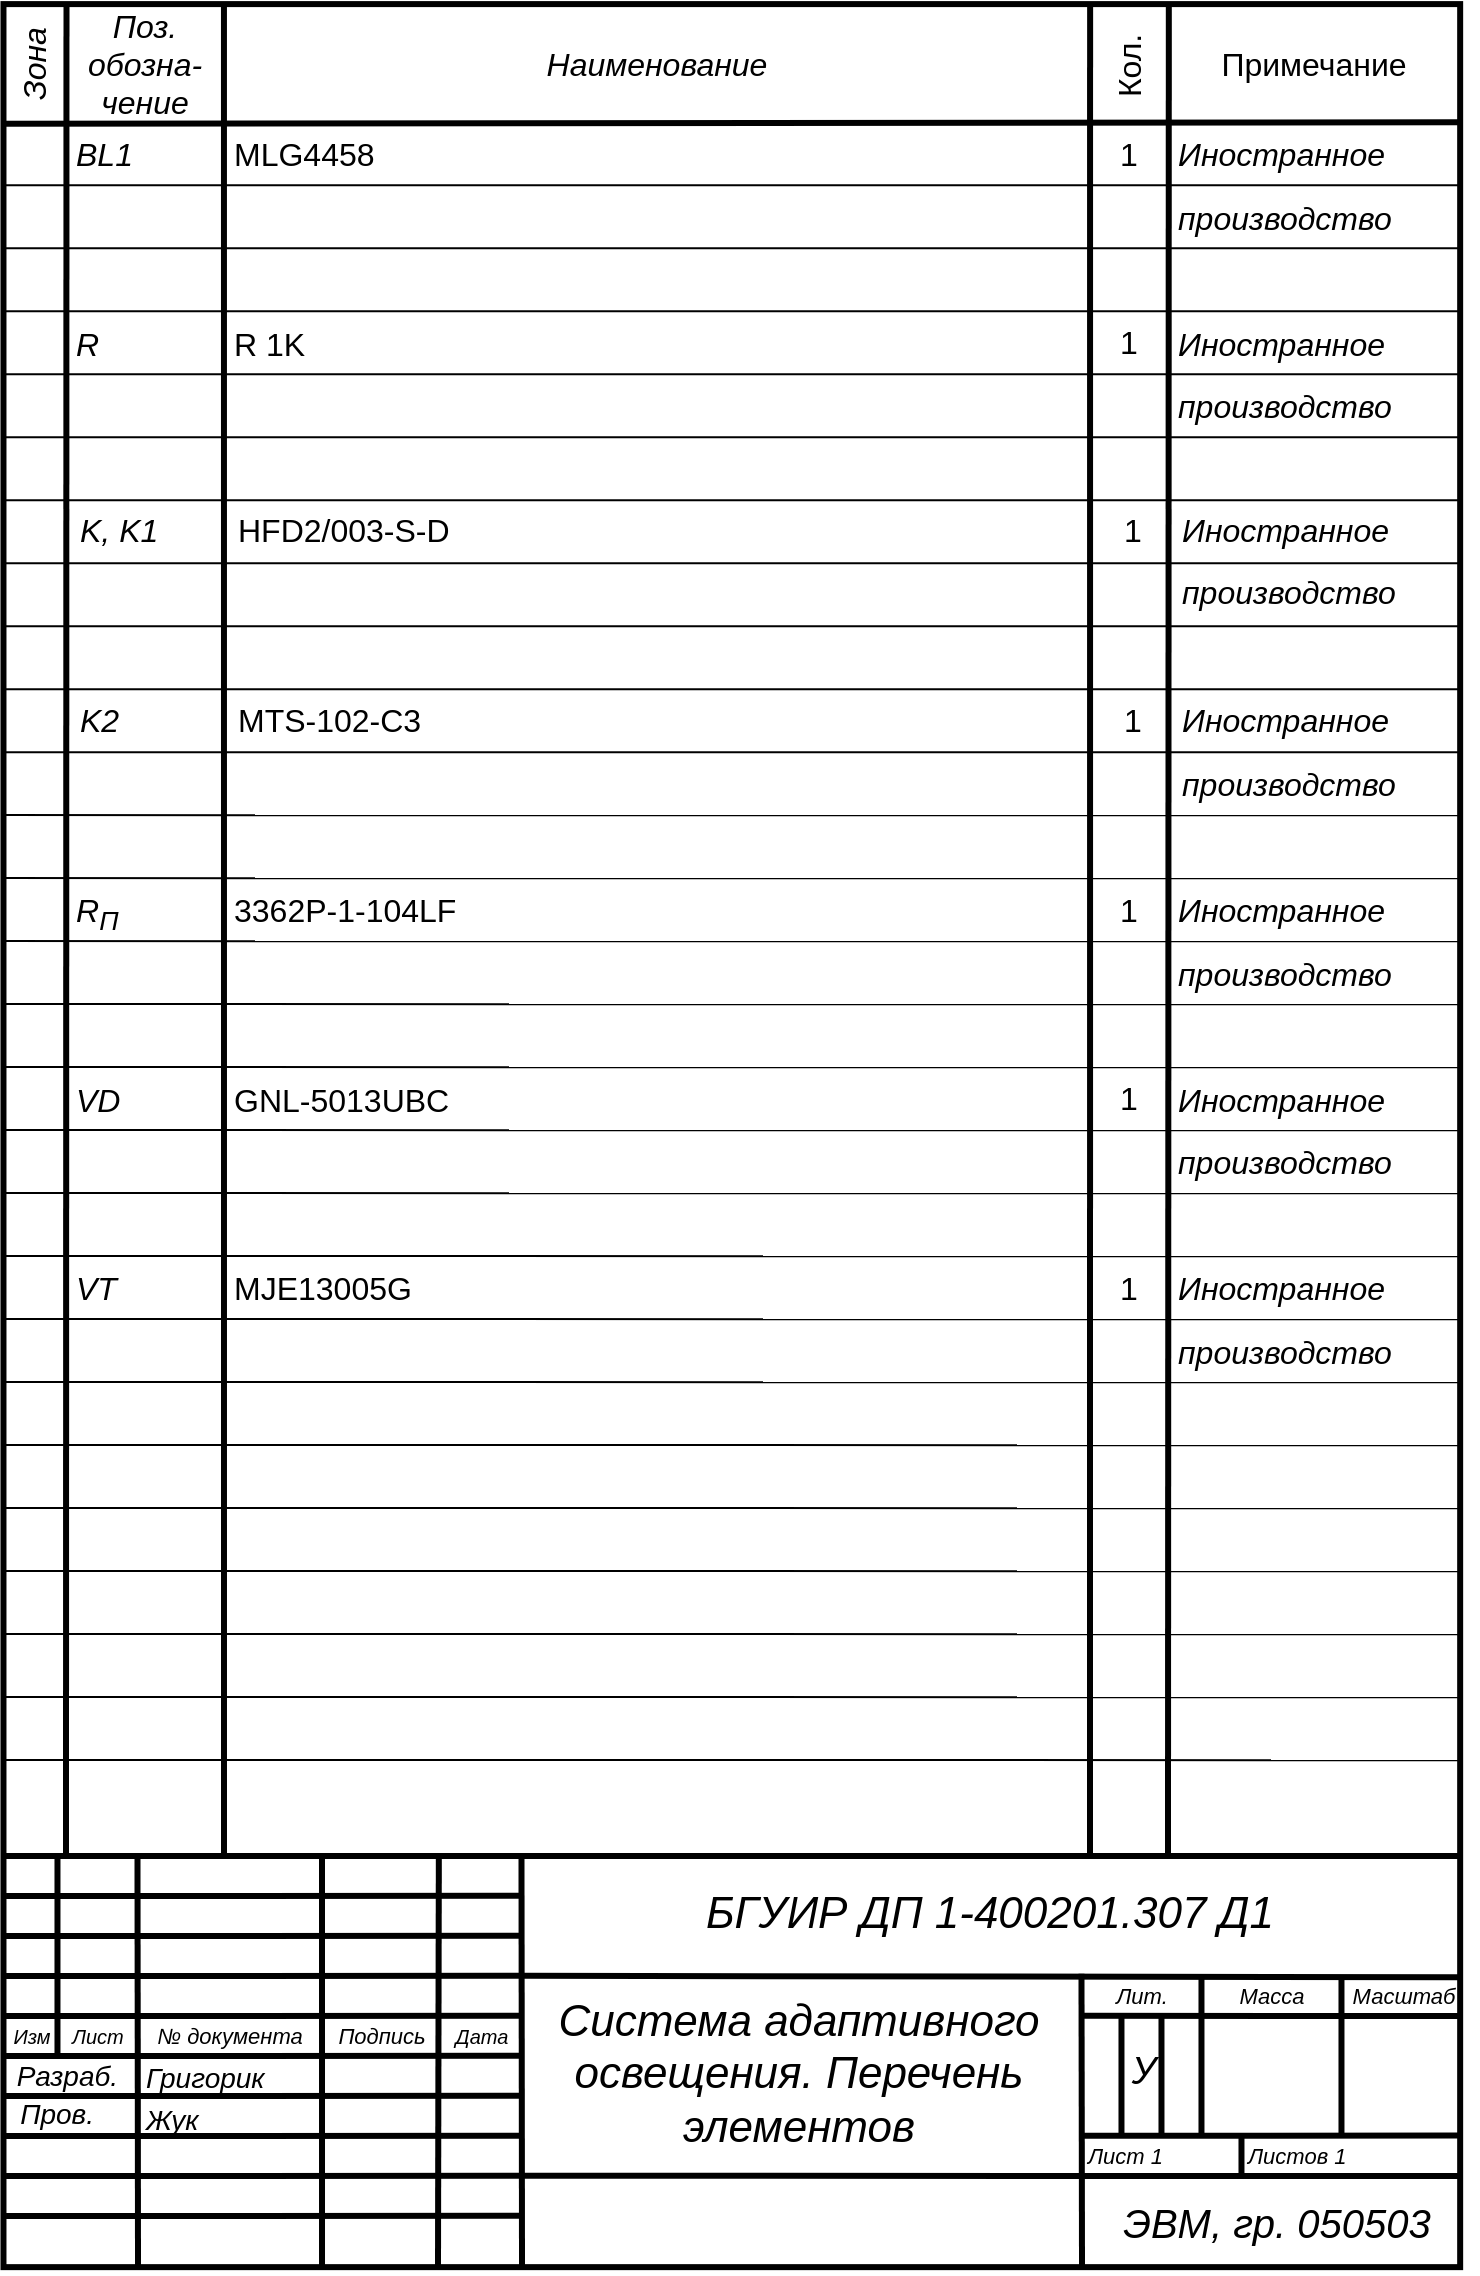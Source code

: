 <mxfile version="20.3.0" type="device"><diagram id="RvQl3w1SHV_kaixPG0LQ" name="Page-1"><mxGraphModel dx="981" dy="597" grid="1" gridSize="9.842" guides="0" tooltips="1" connect="1" arrows="1" fold="1" page="1" pageScale="1" pageWidth="827" pageHeight="1169" math="0" shadow="0"><root><mxCell id="0"/><mxCell id="1" parent="0"/><mxCell id="0CA62RpWbF90SKJHkECy-64" value="" style="rounded=0;whiteSpace=wrap;html=1;fontSize=16;strokeWidth=3;fillColor=none;" parent="1" vertex="1"><mxGeometry x="78.74" y="20.05" width="728.34" height="1131.52" as="geometry"/></mxCell><mxCell id="0CA62RpWbF90SKJHkECy-1" value="" style="endArrow=none;html=1;rounded=0;strokeWidth=3;" parent="1" edge="1"><mxGeometry width="50" height="50" relative="1" as="geometry"><mxPoint x="110.24" y="20.05" as="sourcePoint"/><mxPoint x="110" y="945" as="targetPoint"/></mxGeometry></mxCell><mxCell id="0CA62RpWbF90SKJHkECy-3" style="vsdxID=165;edgeStyle=none;startArrow=none;endArrow=none;startSize=5;endSize=5;strokeWidth=3;strokeColor=#000000;spacingTop=-1;spacingBottom=-1;spacingLeft=-1;spacingRight=-1;verticalAlign=middle;html=1;labelBackgroundColor=#ffffff;rounded=0;" parent="1" edge="1"><mxGeometry relative="1" as="geometry"><Array as="points"/><mxPoint x="105.74" y="945.88" as="sourcePoint"/><mxPoint x="105.74" y="1045.88" as="targetPoint"/></mxGeometry></mxCell><mxCell id="0CA62RpWbF90SKJHkECy-4" style="vsdxID=163;edgeStyle=none;startArrow=none;endArrow=none;startSize=5;endSize=5;strokeColor=#000000;spacingTop=-1;spacingBottom=-1;spacingLeft=-1;spacingRight=-1;verticalAlign=middle;html=1;labelBackgroundColor=#ffffff;rounded=0;strokeWidth=3;" parent="1" edge="1"><mxGeometry relative="1" as="geometry"><mxPoint as="offset"/><Array as="points"/><mxPoint x="80.01" y="1126.0" as="sourcePoint"/><mxPoint x="337.74" y="1125.88" as="targetPoint"/></mxGeometry></mxCell><mxCell id="0CA62RpWbF90SKJHkECy-5" style="vsdxID=162;edgeStyle=none;startArrow=none;endArrow=none;startSize=5;endSize=5;strokeColor=#000000;spacingTop=-1;spacingBottom=-1;spacingLeft=-1;spacingRight=-1;verticalAlign=middle;html=1;labelBackgroundColor=#ffffff;rounded=0;strokeWidth=3;" parent="1" edge="1"><mxGeometry relative="1" as="geometry"><mxPoint as="offset"/><Array as="points"/><mxPoint x="80.01" y="1106.0" as="sourcePoint"/><mxPoint x="338.74" y="1105.88" as="targetPoint"/></mxGeometry></mxCell><mxCell id="0CA62RpWbF90SKJHkECy-6" style="vsdxID=161;edgeStyle=none;startArrow=none;endArrow=none;startSize=5;endSize=5;strokeColor=#000000;spacingTop=-1;spacingBottom=-1;spacingLeft=-1;spacingRight=-1;verticalAlign=middle;html=1;labelBackgroundColor=#ffffff;rounded=0;strokeWidth=3;" parent="1" edge="1"><mxGeometry relative="1" as="geometry"><mxPoint as="offset"/><Array as="points"/><mxPoint x="80.01" y="1086.0" as="sourcePoint"/><mxPoint x="337.74" y="1085.88" as="targetPoint"/></mxGeometry></mxCell><mxCell id="0CA62RpWbF90SKJHkECy-7" style="vsdxID=160;edgeStyle=none;startArrow=none;endArrow=none;startSize=5;endSize=5;strokeColor=#000000;spacingTop=-1;spacingBottom=-1;spacingLeft=-1;spacingRight=-1;verticalAlign=middle;html=1;labelBackgroundColor=#ffffff;rounded=0;strokeWidth=3;" parent="1" edge="1"><mxGeometry relative="1" as="geometry"><mxPoint as="offset"/><Array as="points"/><mxPoint x="80.01" y="1066" as="sourcePoint"/><mxPoint x="337.74" y="1065.88" as="targetPoint"/></mxGeometry></mxCell><mxCell id="0CA62RpWbF90SKJHkECy-8" style="vsdxID=159;edgeStyle=none;startArrow=none;endArrow=none;startSize=5;endSize=5;strokeWidth=3;strokeColor=#000000;spacingTop=-1;spacingBottom=-1;spacingLeft=-1;spacingRight=-1;verticalAlign=middle;html=1;labelBackgroundColor=#ffffff;rounded=0;" parent="1" edge="1"><mxGeometry relative="1" as="geometry"><mxPoint as="offset"/><Array as="points"/><mxPoint x="80.01" y="1046" as="sourcePoint"/><mxPoint x="337.74" y="1045.88" as="targetPoint"/></mxGeometry></mxCell><mxCell id="0CA62RpWbF90SKJHkECy-9" style="vsdxID=158;edgeStyle=none;startArrow=none;endArrow=none;startSize=5;endSize=5;strokeWidth=3;strokeColor=#000000;spacingTop=-1;spacingBottom=-1;spacingLeft=-1;spacingRight=-1;verticalAlign=middle;html=1;labelBackgroundColor=#ffffff;rounded=0;" parent="1" edge="1"><mxGeometry relative="1" as="geometry"><mxPoint as="offset"/><Array as="points"/><mxPoint x="80.01" y="1026" as="sourcePoint"/><mxPoint x="337.74" y="1025.88" as="targetPoint"/></mxGeometry></mxCell><mxCell id="0CA62RpWbF90SKJHkECy-10" style="vsdxID=157;edgeStyle=none;startArrow=none;endArrow=none;startSize=5;endSize=5;strokeColor=#000000;spacingTop=-1;spacingBottom=-1;spacingLeft=-1;spacingRight=-1;verticalAlign=middle;html=1;labelBackgroundColor=#ffffff;rounded=0;strokeWidth=3;" parent="1" edge="1"><mxGeometry relative="1" as="geometry"><mxPoint as="offset"/><Array as="points"/><mxPoint x="80.01" y="1006" as="sourcePoint"/><mxPoint x="337.74" y="1005.88" as="targetPoint"/></mxGeometry></mxCell><mxCell id="0CA62RpWbF90SKJHkECy-11" style="vsdxID=156;edgeStyle=none;startArrow=none;endArrow=none;startSize=5;endSize=5;strokeColor=#000000;spacingTop=-1;spacingBottom=-1;spacingLeft=-1;spacingRight=-1;verticalAlign=middle;html=1;labelBackgroundColor=#ffffff;rounded=0;strokeWidth=3;" parent="1" edge="1"><mxGeometry relative="1" as="geometry"><mxPoint as="offset"/><Array as="points"/><mxPoint x="80.01" y="986" as="sourcePoint"/><mxPoint x="337.74" y="985.88" as="targetPoint"/></mxGeometry></mxCell><mxCell id="0CA62RpWbF90SKJHkECy-12" style="vsdxID=155;edgeStyle=none;startArrow=none;endArrow=none;startSize=5;endSize=5;strokeColor=#000000;spacingTop=-1;spacingBottom=-1;spacingLeft=-1;spacingRight=-1;verticalAlign=middle;html=1;labelBackgroundColor=#ffffff;rounded=0;strokeWidth=3;" parent="1" edge="1"><mxGeometry relative="1" as="geometry"><mxPoint as="offset"/><Array as="points"/><mxPoint x="80.01" y="966" as="sourcePoint"/><mxPoint x="337.74" y="965.88" as="targetPoint"/></mxGeometry></mxCell><mxCell id="0CA62RpWbF90SKJHkECy-13" style="vsdxID=154;edgeStyle=none;startArrow=none;endArrow=none;startSize=5;endSize=5;strokeWidth=3;strokeColor=#000000;spacingTop=-1;spacingBottom=-1;spacingLeft=-1;spacingRight=-1;verticalAlign=middle;html=1;labelBackgroundColor=#ffffff;rounded=0;" parent="1" edge="1"><mxGeometry relative="1" as="geometry"><Array as="points"/><mxPoint x="145.74" y="944.88" as="sourcePoint"/><mxPoint x="146.01" y="1152.0" as="targetPoint"/></mxGeometry></mxCell><mxCell id="0CA62RpWbF90SKJHkECy-14" style="vsdxID=153;edgeStyle=none;startArrow=none;endArrow=none;startSize=5;endSize=5;strokeWidth=3;strokeColor=#000000;spacingTop=-1;spacingBottom=-1;spacingLeft=-1;spacingRight=-1;verticalAlign=middle;html=1;labelBackgroundColor=#ffffff;rounded=0;" parent="1" edge="1"><mxGeometry relative="1" as="geometry"><Array as="points"/><mxPoint x="238" y="946" as="sourcePoint"/><mxPoint x="238.01" y="1151.0" as="targetPoint"/></mxGeometry></mxCell><mxCell id="0CA62RpWbF90SKJHkECy-15" style="vsdxID=152;edgeStyle=none;startArrow=none;endArrow=none;startSize=5;endSize=5;strokeWidth=3;strokeColor=#000000;spacingTop=-1;spacingBottom=-1;spacingLeft=-1;spacingRight=-1;verticalAlign=middle;html=1;labelBackgroundColor=#ffffff;rounded=0;" parent="1" edge="1"><mxGeometry relative="1" as="geometry"><Array as="points"/><mxPoint x="296.42" y="945.88" as="sourcePoint"/><mxPoint x="296" y="1151" as="targetPoint"/></mxGeometry></mxCell><mxCell id="0CA62RpWbF90SKJHkECy-16" style="vsdxID=151;edgeStyle=none;startArrow=none;endArrow=none;startSize=5;endSize=5;strokeWidth=3;strokeColor=#000000;spacingTop=-1;spacingBottom=-1;spacingLeft=-1;spacingRight=-1;verticalAlign=middle;html=1;labelBackgroundColor=#ffffff;rounded=0;" parent="1" edge="1"><mxGeometry relative="1" as="geometry"><Array as="points"/><mxPoint x="747.74" y="1005.88" as="sourcePoint"/><mxPoint x="747.74" y="1085.88" as="targetPoint"/></mxGeometry></mxCell><mxCell id="0CA62RpWbF90SKJHkECy-17" style="vsdxID=150;edgeStyle=none;startArrow=none;endArrow=none;startSize=5;endSize=5;strokeWidth=3;strokeColor=#000000;spacingTop=-1;spacingBottom=-1;spacingLeft=-1;spacingRight=-1;verticalAlign=middle;html=1;labelBackgroundColor=#ffffff;rounded=0;" parent="1" edge="1"><mxGeometry relative="1" as="geometry"><Array as="points"/><mxPoint x="697.74" y="1085.88" as="sourcePoint"/><mxPoint x="697.74" y="1105.88" as="targetPoint"/></mxGeometry></mxCell><mxCell id="0CA62RpWbF90SKJHkECy-18" style="vsdxID=149;edgeStyle=none;startArrow=none;endArrow=none;startSize=5;endSize=5;strokeColor=#000000;spacingTop=-1;spacingBottom=-1;spacingLeft=-1;spacingRight=-1;verticalAlign=middle;html=1;labelBackgroundColor=#ffffff;rounded=0;strokeWidth=3;" parent="1" edge="1"><mxGeometry relative="1" as="geometry"><Array as="points"/><mxPoint x="657.74" y="1025.88" as="sourcePoint"/><mxPoint x="657.74" y="1085.88" as="targetPoint"/></mxGeometry></mxCell><mxCell id="0CA62RpWbF90SKJHkECy-19" style="vsdxID=148;edgeStyle=none;startArrow=none;endArrow=none;startSize=5;endSize=5;strokeColor=#000000;spacingTop=-1;spacingBottom=-1;spacingLeft=-1;spacingRight=-1;verticalAlign=middle;html=1;labelBackgroundColor=#ffffff;rounded=0;strokeWidth=3;" parent="1" edge="1"><mxGeometry relative="1" as="geometry"><Array as="points"/><mxPoint x="637.74" y="1025.88" as="sourcePoint"/><mxPoint x="637.74" y="1085.88" as="targetPoint"/></mxGeometry></mxCell><mxCell id="0CA62RpWbF90SKJHkECy-20" style="vsdxID=147;edgeStyle=none;startArrow=none;endArrow=none;startSize=5;endSize=5;strokeWidth=3;strokeColor=#000000;spacingTop=-1;spacingBottom=-1;spacingLeft=-1;spacingRight=-1;verticalAlign=middle;html=1;labelBackgroundColor=#ffffff;rounded=0;" parent="1" edge="1"><mxGeometry relative="1" as="geometry"><Array as="points"/><mxPoint x="677.74" y="1005.88" as="sourcePoint"/><mxPoint x="677.74" y="1085.88" as="targetPoint"/></mxGeometry></mxCell><mxCell id="0CA62RpWbF90SKJHkECy-21" style="vsdxID=146;edgeStyle=none;startArrow=none;endArrow=none;startSize=5;endSize=5;strokeWidth=3;strokeColor=#000000;spacingTop=-1;spacingBottom=-1;spacingLeft=-1;spacingRight=-1;verticalAlign=middle;html=1;labelBackgroundColor=#ffffff;rounded=0;entryX=0.929;entryY=-0.131;entryDx=0;entryDy=0;entryPerimeter=0;" parent="1" target="0CA62RpWbF90SKJHkECy-36" edge="1"><mxGeometry relative="1" as="geometry"><mxPoint as="offset"/><Array as="points"/><mxPoint x="617.74" y="1085.88" as="sourcePoint"/><mxPoint x="817.74" y="1085.88" as="targetPoint"/></mxGeometry></mxCell><mxCell id="0CA62RpWbF90SKJHkECy-22" style="vsdxID=145;edgeStyle=none;startArrow=none;endArrow=none;startSize=5;endSize=5;strokeWidth=3;strokeColor=#000000;spacingTop=-1;spacingBottom=-1;spacingLeft=-1;spacingRight=-1;verticalAlign=middle;html=1;labelBackgroundColor=#ffffff;rounded=0;" parent="1" edge="1"><mxGeometry relative="1" as="geometry"><mxPoint as="offset"/><Array as="points"/><mxPoint x="617.74" y="1025.88" as="sourcePoint"/><mxPoint x="808.01" y="1026" as="targetPoint"/></mxGeometry></mxCell><mxCell id="0CA62RpWbF90SKJHkECy-23" style="vsdxID=144;edgeStyle=none;startArrow=none;endArrow=none;startSize=5;endSize=5;strokeWidth=3;strokeColor=#000000;spacingTop=-1;spacingBottom=-1;spacingLeft=-1;spacingRight=-1;verticalAlign=middle;html=1;labelBackgroundColor=#ffffff;rounded=0;" parent="1" edge="1"><mxGeometry relative="1" as="geometry"><Array as="points"/><mxPoint x="617.74" y="1004.88" as="sourcePoint"/><mxPoint x="618.01" y="1152.0" as="targetPoint"/></mxGeometry></mxCell><mxCell id="0CA62RpWbF90SKJHkECy-24" style="vsdxID=143;edgeStyle=none;startArrow=none;endArrow=none;startSize=5;endSize=5;strokeWidth=3;strokeColor=#000000;spacingTop=-1;spacingBottom=-1;spacingLeft=-1;spacingRight=-1;verticalAlign=middle;html=1;labelBackgroundColor=#ffffff;rounded=0;" parent="1" edge="1"><mxGeometry relative="1" as="geometry"><Array as="points"/><mxPoint x="808.01" y="1106.0" as="sourcePoint"/><mxPoint x="338.74" y="1105.88" as="targetPoint"/></mxGeometry></mxCell><mxCell id="0CA62RpWbF90SKJHkECy-25" style="vsdxID=142;edgeStyle=none;startArrow=none;endArrow=none;startSize=5;endSize=5;strokeWidth=3;strokeColor=#000000;spacingTop=-1;spacingBottom=-1;spacingLeft=-1;spacingRight=-1;verticalAlign=middle;html=1;labelBackgroundColor=#ffffff;rounded=0;" parent="1" edge="1"><mxGeometry relative="1" as="geometry"><Array as="points"/><mxPoint x="337.74" y="944.88" as="sourcePoint"/><mxPoint x="338.01" y="1152.0" as="targetPoint"/></mxGeometry></mxCell><mxCell id="0CA62RpWbF90SKJHkECy-26" style="vsdxID=141;edgeStyle=none;startArrow=none;endArrow=none;startSize=5;endSize=5;strokeWidth=3;strokeColor=#000000;spacingTop=-1;spacingBottom=-1;spacingLeft=-1;spacingRight=-1;verticalAlign=middle;html=1;labelBackgroundColor=#ffffff;rounded=0;exitX=0.998;exitY=1.028;exitDx=0;exitDy=0;exitPerimeter=0;" parent="1" source="0CA62RpWbF90SKJHkECy-44" edge="1"><mxGeometry relative="1" as="geometry"><Array as="points"/><mxPoint x="817.74" y="1005.88" as="sourcePoint"/><mxPoint x="337.74" y="1005.88" as="targetPoint"/></mxGeometry></mxCell><mxCell id="0CA62RpWbF90SKJHkECy-27" value="&lt;font style=&quot;font-family: &amp;#34;arial&amp;#34; ; color: rgb(0 , 0 , 0) ; direction: ltr ; letter-spacing: 0px ; line-height: 120% ; opacity: 1&quot;&gt;&lt;i&gt;&lt;font style=&quot;font-size: 10px&quot;&gt;Изм&lt;/font&gt;&lt;br&gt;&lt;/i&gt;&lt;/font&gt;" style="verticalAlign=middle;align=center;vsdxID=166;fillColor=none;gradientColor=none;shape=stencil(nZBLDoAgDERP0z3SIyjew0SURgSD+Lu9kMZoXLhwN9O+tukAlrNpJg1SzDH4QW/URgNYgZTkjA4UkwJUgGXng+6DX1zLfmoymdXo17xh5zmRJ6Q42BWCfc2oJfdAr+Yv+AP9Cb7OJ3H/2JG1HNGz/84klThPVCc=);strokeColor=none;strokeWidth=3;spacingTop=-1;spacingBottom=-1;spacingLeft=-1;spacingRight=-1;labelBackgroundColor=none;rounded=0;html=1;whiteSpace=wrap;" parent="1" vertex="1"><mxGeometry x="78.74" y="1027.88" width="28" height="16" as="geometry"/></mxCell><mxCell id="0CA62RpWbF90SKJHkECy-28" value="&lt;font style=&quot;font-family: &amp;#34;arial&amp;#34; ; color: rgb(0 , 0 , 0) ; direction: ltr ; letter-spacing: 0px ; line-height: 120% ; opacity: 1&quot;&gt;&lt;i&gt;&lt;font style=&quot;font-size: 10px&quot;&gt;Лист&lt;/font&gt;&lt;br&gt;&lt;/i&gt;&lt;/font&gt;" style="verticalAlign=middle;align=center;vsdxID=167;fillColor=none;gradientColor=none;shape=stencil(nZBLDoAgDERP0z3SIyjew0SURgSD+Lu9kMZoXLhwN9O+tukAlrNpJg1SzDH4QW/URgNYgZTkjA4UkwJUgGXng+6DX1zLfmoymdXo17xh5zmRJ6Q42BWCfc2oJfdAr+Yv+AP9Cb7OJ3H/2JG1HNGz/84klThPVCc=);strokeColor=none;strokeWidth=3;spacingTop=-1;spacingBottom=-1;spacingLeft=-1;spacingRight=-1;labelBackgroundColor=none;rounded=0;html=1;whiteSpace=wrap;" parent="1" vertex="1"><mxGeometry x="107.74" y="1027.88" width="36" height="16" as="geometry"/></mxCell><mxCell id="0CA62RpWbF90SKJHkECy-29" value="&lt;font style=&quot;font-size:11px;font-family:Arial;color:#000000;direction:ltr;letter-spacing:0px;line-height:120%;opacity:1&quot;&gt;&lt;i&gt;№ документа&lt;br/&gt;&lt;/i&gt;&lt;/font&gt;" style="verticalAlign=middle;align=center;vsdxID=168;fillColor=none;gradientColor=none;shape=stencil(nZBLDoAgDERP0z3SIyjew0SURgSD+Lu9kMZoXLhwN9O+tukAlrNpJg1SzDH4QW/URgNYgZTkjA4UkwJUgGXng+6DX1zLfmoymdXo17xh5zmRJ6Q42BWCfc2oJfdAr+Yv+AP9Cb7OJ3H/2JG1HNGz/84klThPVCc=);strokeColor=none;strokeWidth=3;spacingTop=-1;spacingBottom=-1;spacingLeft=-1;spacingRight=-1;labelBackgroundColor=none;rounded=0;html=1;whiteSpace=wrap;" parent="1" vertex="1"><mxGeometry x="147.74" y="1027.88" width="88" height="16" as="geometry"/></mxCell><mxCell id="0CA62RpWbF90SKJHkECy-30" value="&lt;font style=&quot;font-size:11px;font-family:Arial;color:#000000;direction:ltr;letter-spacing:0px;line-height:120%;opacity:1&quot;&gt;&lt;i&gt;Подпись&lt;br/&gt;&lt;/i&gt;&lt;/font&gt;" style="verticalAlign=middle;align=center;vsdxID=169;fillColor=none;gradientColor=none;shape=stencil(nZBLDoAgDERP0z3SIyjew0SURgSD+Lu9kMZoXLhwN9O+tukAlrNpJg1SzDH4QW/URgNYgZTkjA4UkwJUgGXng+6DX1zLfmoymdXo17xh5zmRJ6Q42BWCfc2oJfdAr+Yv+AP9Cb7OJ3H/2JG1HNGz/84klThPVCc=);strokeColor=none;strokeWidth=3;spacingTop=-1;spacingBottom=-1;spacingLeft=-1;spacingRight=-1;labelBackgroundColor=none;rounded=0;html=1;whiteSpace=wrap;" parent="1" vertex="1"><mxGeometry x="239.74" y="1027.88" width="56" height="16" as="geometry"/></mxCell><mxCell id="0CA62RpWbF90SKJHkECy-31" value="&lt;font style=&quot;font-family: &amp;#34;arial&amp;#34; ; color: rgb(0 , 0 , 0) ; direction: ltr ; letter-spacing: 0px ; line-height: 120% ; opacity: 1&quot;&gt;&lt;i&gt;&lt;font style=&quot;font-size: 10px&quot;&gt;Дата&lt;/font&gt;&lt;br&gt;&lt;/i&gt;&lt;/font&gt;" style="verticalAlign=middle;align=center;vsdxID=170;fillColor=none;gradientColor=none;shape=stencil(nZBLDoAgDERP0z3SIyjew0SURgSD+Lu9kMZoXLhwN9O+tukAlrNpJg1SzDH4QW/URgNYgZTkjA4UkwJUgGXng+6DX1zLfmoymdXo17xh5zmRJ6Q42BWCfc2oJfdAr+Yv+AP9Cb7OJ3H/2JG1HNGz/84klThPVCc=);strokeColor=none;strokeWidth=3;spacingTop=-1;spacingBottom=-1;spacingLeft=-1;spacingRight=-1;labelBackgroundColor=none;rounded=0;html=1;whiteSpace=wrap;" parent="1" vertex="1"><mxGeometry x="299.74" y="1027.88" width="36" height="16" as="geometry"/></mxCell><mxCell id="0CA62RpWbF90SKJHkECy-32" value="&lt;p style=&quot;align:center;margin-left:0;margin-right:0;margin-top:0px;margin-bottom:0px;text-indent:0;valign:middle;direction:ltr;&quot;&gt;&lt;font style=&quot;font-size:11px;font-family:Arial;color:#000000;direction:ltr;letter-spacing:0px;line-height:120%;opacity:1&quot;&gt;&lt;i&gt;Лит&lt;/i&gt;&lt;/font&gt;&lt;font style=&quot;font-size:11px;font-family:Arial;color:#000000;direction:ltr;letter-spacing:0px;line-height:120%;opacity:1&quot;&gt;&lt;i&gt;.&lt;br/&gt;&lt;/i&gt;&lt;/font&gt;&lt;/p&gt;" style="verticalAlign=middle;align=center;vsdxID=171;fillColor=none;gradientColor=none;shape=stencil(nZBLDoAgDERP0z3SIyjew0SURgSD+Lu9kMZoXLhwN9O+tukAlrNpJg1SzDH4QW/URgNYgZTkjA4UkwJUgGXng+6DX1zLfmoymdXo17xh5zmRJ6Q42BWCfc2oJfdAr+Yv+AP9Cb7OJ3H/2JG1HNGz/84klThPVCc=);strokeColor=none;strokeWidth=3;spacingTop=-1;spacingBottom=-1;spacingLeft=-1;spacingRight=-1;labelBackgroundColor=none;rounded=0;html=1;whiteSpace=wrap;" parent="1" vertex="1"><mxGeometry x="619.74" y="1007.88" width="56" height="16" as="geometry"/></mxCell><mxCell id="0CA62RpWbF90SKJHkECy-33" value="&lt;font style=&quot;font-size:11px;font-family:Arial;color:#000000;direction:ltr;letter-spacing:0px;line-height:120%;opacity:1&quot;&gt;&lt;i&gt;Масса&lt;br/&gt;&lt;/i&gt;&lt;/font&gt;" style="verticalAlign=middle;align=center;vsdxID=172;fillColor=none;gradientColor=none;shape=stencil(nZBLDoAgDERP0z3SIyjew0SURgSD+Lu9kMZoXLhwN9O+tukAlrNpJg1SzDH4QW/URgNYgZTkjA4UkwJUgGXng+6DX1zLfmoymdXo17xh5zmRJ6Q42BWCfc2oJfdAr+Yv+AP9Cb7OJ3H/2JG1HNGz/84klThPVCc=);strokeColor=none;strokeWidth=3;spacingTop=-1;spacingBottom=-1;spacingLeft=-1;spacingRight=-1;labelBackgroundColor=none;rounded=0;html=1;whiteSpace=wrap;" parent="1" vertex="1"><mxGeometry x="679.74" y="1007.88" width="66" height="16" as="geometry"/></mxCell><mxCell id="0CA62RpWbF90SKJHkECy-34" value="&lt;font style=&quot;font-size:11px;font-family:Arial;color:#000000;direction:ltr;letter-spacing:0px;line-height:120%;opacity:1&quot;&gt;&lt;i&gt;Масштаб&lt;br/&gt;&lt;/i&gt;&lt;/font&gt;" style="verticalAlign=middle;align=center;vsdxID=173;fillColor=none;gradientColor=none;shape=stencil(nZBLDoAgDERP0z3SIyjew0SURgSD+Lu9kMZoXLhwN9O+tukAlrNpJg1SzDH4QW/URgNYgZTkjA4UkwJUgGXng+6DX1zLfmoymdXo17xh5zmRJ6Q42BWCfc2oJfdAr+Yv+AP9Cb7OJ3H/2JG1HNGz/84klThPVCc=);strokeColor=none;strokeWidth=3;spacingTop=-1;spacingBottom=-1;spacingLeft=-1;spacingRight=-1;labelBackgroundColor=none;rounded=0;html=1;whiteSpace=wrap;" parent="1" vertex="1"><mxGeometry x="749.74" y="1007.88" width="58.35" height="16" as="geometry"/></mxCell><mxCell id="0CA62RpWbF90SKJHkECy-35" value="&lt;p style=&quot;margin-left: 0 ; margin-right: 0 ; margin-top: 0px ; margin-bottom: 0px ; text-indent: 0 ; direction: ltr&quot;&gt;&lt;font style=&quot;font-size: 11px ; font-family: &amp;#34;arial&amp;#34; ; color: #000000 ; direction: ltr ; letter-spacing: 0px ; line-height: 120% ; opacity: 1&quot;&gt;&lt;i&gt;Лист 1&lt;/i&gt;&lt;/font&gt;&lt;font style=&quot;font-size: 11px ; font-family: &amp;#34;arial&amp;#34; ; color: #000000 ; direction: ltr ; letter-spacing: 0px ; line-height: 120% ; opacity: 1&quot;&gt;&lt;i&gt;&amp;nbsp;&lt;br&gt;&lt;/i&gt;&lt;/font&gt;&lt;/p&gt;" style="verticalAlign=middle;align=left;vsdxID=174;fillColor=none;gradientColor=none;shape=stencil(nZBLDoAgDERP0z3SIyjew0SURgSD+Lu9kMZoXLhwN9O+tukAlrNpJg1SzDH4QW/URgNYgZTkjA4UkwJUgGXng+6DX1zLfmoymdXo17xh5zmRJ6Q42BWCfc2oJfdAr+Yv+AP9Cb7OJ3H/2JG1HNGz/84klThPVCc=);strokeColor=none;strokeWidth=3;spacingTop=-1;spacingBottom=-1;spacingLeft=-1;spacingRight=-1;labelBackgroundColor=none;rounded=0;html=1;whiteSpace=wrap;" parent="1" vertex="1"><mxGeometry x="619.74" y="1087.88" width="132.8" height="16" as="geometry"/></mxCell><mxCell id="0CA62RpWbF90SKJHkECy-36" value="&lt;p style=&quot;align:left;margin-left:0;margin-right:0;margin-top:0px;margin-bottom:0px;text-indent:0;valign:middle;direction:ltr;&quot;&gt;&lt;font style=&quot;font-size:11px;font-family:Arial;color:#000000;direction:ltr;letter-spacing:0px;line-height:120%;opacity:1&quot;&gt;&lt;i&gt;Листов             1&lt;/i&gt;&lt;/font&gt;&lt;font style=&quot;font-size:11px;font-family:Arial;color:#000000;direction:ltr;letter-spacing:0px;line-height:120%;opacity:1&quot;&gt;&lt;i&gt;&lt;br/&gt;&lt;/i&gt;&lt;/font&gt;&lt;/p&gt;" style="verticalAlign=middle;align=left;vsdxID=175;fillColor=none;gradientColor=none;shape=stencil(nZBLDoAgDERP0z3SIyjew0SURgSD+Lu9kMZoXLhwN9O+tukAlrNpJg1SzDH4QW/URgNYgZTkjA4UkwJUgGXng+6DX1zLfmoymdXo17xh5zmRJ6Q42BWCfc2oJfdAr+Yv+AP9Cb7OJ3H/2JG1HNGz/84klThPVCc=);strokeColor=none;strokeWidth=3;spacingTop=-1;spacingBottom=-1;spacingLeft=-1;spacingRight=-1;labelBackgroundColor=none;rounded=0;html=1;whiteSpace=wrap;" parent="1" vertex="1"><mxGeometry x="699.74" y="1087.88" width="116" height="16" as="geometry"/></mxCell><mxCell id="0CA62RpWbF90SKJHkECy-37" value="&lt;p style=&quot;margin-left: 0 ; margin-right: 0 ; margin-top: 0px ; margin-bottom: 0px ; text-indent: 0 ; direction: ltr&quot;&gt;&lt;font style=&quot;font-family: &amp;#34;arial&amp;#34; ; color: rgb(0 , 0 , 0) ; direction: ltr ; letter-spacing: 0px ; line-height: 120% ; opacity: 1&quot;&gt;&lt;i&gt;&lt;font style=&quot;font-size: 14px&quot;&gt;Григорик&lt;/font&gt;&lt;br&gt;&lt;/i&gt;&lt;/font&gt;&lt;/p&gt;" style="verticalAlign=middle;align=left;vsdxID=176;fillColor=none;gradientColor=none;shape=stencil(nZBLDoAgDERP0z3SIyjew0SURgSD+Lu9kMZoXLhwN9O+tukAlrNpJg1SzDH4QW/URgNYgZTkjA4UkwJUgGXng+6DX1zLfmoymdXo17xh5zmRJ6Q42BWCfc2oJfdAr+Yv+AP9Cb7OJ3H/2JG1HNGz/84klThPVCc=);strokeColor=none;strokeWidth=3;spacingTop=-1;spacingBottom=-1;spacingLeft=-1;spacingRight=-1;labelBackgroundColor=none;rounded=0;html=1;whiteSpace=wrap;" parent="1" vertex="1"><mxGeometry x="148.74" y="1044.88" width="88" height="24" as="geometry"/></mxCell><mxCell id="0CA62RpWbF90SKJHkECy-38" value="&lt;p style=&quot;align:right;margin-left:0;margin-right:0;margin-top:0px;margin-bottom:0px;text-indent:0;valign:middle;direction:ltr;&quot;&gt;&lt;font style=&quot;font-size:14px;font-family:Arial;color:#000000;direction:ltr;letter-spacing:0px;line-height:120%;opacity:1&quot;&gt;&lt;i&gt;Пров.&lt;br/&gt;&lt;/i&gt;&lt;/font&gt;&lt;/p&gt;" style="verticalAlign=middle;align=right;vsdxID=177;fillColor=none;gradientColor=none;shape=stencil(nZBLDoAgDERP0z3SIyjew0SURgSD+Lu9kMZoXLhwN9O+tukAlrNpJg1SzDH4QW/URgNYgZTkjA4UkwJUgGXng+6DX1zLfmoymdXo17xh5zmRJ6Q42BWCfc2oJfdAr+Yv+AP9Cb7OJ3H/2JG1HNGz/84klThPVCc=);strokeColor=none;strokeWidth=3;spacingTop=-1;spacingBottom=-1;spacingLeft=-1;spacingRight=-1;labelBackgroundColor=none;rounded=0;html=1;whiteSpace=wrap;" parent="1" vertex="1"><mxGeometry x="78.74" y="1063.99" width="46" height="23" as="geometry"/></mxCell><mxCell id="0CA62RpWbF90SKJHkECy-39" value="&lt;p style=&quot;margin-left: 0 ; margin-right: 0 ; margin-top: 0px ; margin-bottom: 0px ; text-indent: 0 ; direction: ltr&quot;&gt;&lt;font style=&quot;font-family: &amp;#34;arial&amp;#34; ; color: rgb(0 , 0 , 0) ; direction: ltr ; letter-spacing: 0px ; line-height: 120% ; opacity: 1&quot;&gt;&lt;i&gt;&lt;font style=&quot;font-size: 14px&quot;&gt;Разраб.&lt;/font&gt;&lt;br&gt;&lt;/i&gt;&lt;/font&gt;&lt;/p&gt;" style="verticalAlign=middle;align=right;vsdxID=178;fillColor=none;gradientColor=none;shape=stencil(nZBLDoAgDERP0z3SIyjew0SURgSD+Lu9kMZoXLhwN9O+tukAlrNpJg1SzDH4QW/URgNYgZTkjA4UkwJUgGXng+6DX1zLfmoymdXo17xh5zmRJ6Q42BWCfc2oJfdAr+Yv+AP9Cb7OJ3H/2JG1HNGz/84klThPVCc=);strokeColor=none;strokeWidth=3;spacingTop=-1;spacingBottom=-1;spacingLeft=-1;spacingRight=-1;labelBackgroundColor=none;rounded=0;html=1;whiteSpace=wrap;" parent="1" vertex="1"><mxGeometry x="79.74" y="1047.88" width="57.05" height="17" as="geometry"/></mxCell><mxCell id="0CA62RpWbF90SKJHkECy-40" value="&lt;p style=&quot;margin-left: 0 ; margin-right: 0 ; margin-top: 0px ; margin-bottom: 0px ; text-indent: 0 ; direction: ltr&quot;&gt;&lt;font style=&quot;font-family: &amp;quot;arial&amp;quot; ; color: rgb(0 , 0 , 0) ; direction: ltr ; letter-spacing: 0px ; line-height: 120% ; opacity: 1&quot;&gt;&lt;i&gt;&lt;font style=&quot;font-size: 14px&quot;&gt;Жук&lt;/font&gt;&lt;br&gt;&lt;/i&gt;&lt;/font&gt;&lt;/p&gt;" style="verticalAlign=middle;align=left;vsdxID=179;fillColor=none;gradientColor=none;shape=stencil(nZBLDoAgDERP0z3SIyjew0SURgSD+Lu9kMZoXLhwN9O+tukAlrNpJg1SzDH4QW/URgNYgZTkjA4UkwJUgGXng+6DX1zLfmoymdXo17xh5zmRJ6Q42BWCfc2oJfdAr+Yv+AP9Cb7OJ3H/2JG1HNGz/84klThPVCc=);strokeColor=none;strokeWidth=3;spacingTop=-1;spacingBottom=-1;spacingLeft=-1;spacingRight=-1;labelBackgroundColor=none;rounded=0;html=1;whiteSpace=wrap;" parent="1" vertex="1"><mxGeometry x="148.74" y="1067.88" width="64" height="20" as="geometry"/></mxCell><mxCell id="0CA62RpWbF90SKJHkECy-41" value="&lt;p style=&quot;margin-left: 0 ; margin-right: 0 ; margin-top: 0px ; margin-bottom: 0px ; text-indent: 0 ; direction: ltr&quot;&gt;&lt;font style=&quot;font-family: &amp;#34;arial&amp;#34; ; color: rgb(0 , 0 , 0) ; direction: ltr ; letter-spacing: 0px ; line-height: 120% ; opacity: 1&quot; size=&quot;1&quot;&gt;&lt;i style=&quot;font-size: 20px&quot;&gt;ЭВМ, гр. 050503&lt;/i&gt;&lt;/font&gt;&lt;font style=&quot;font-size: 19px ; font-family: &amp;#34;arial&amp;#34; ; color: #000000 ; direction: ltr ; letter-spacing: 0px ; line-height: 120% ; opacity: 1&quot;&gt;&lt;i&gt;&lt;br&gt;&lt;/i&gt;&lt;/font&gt;&lt;/p&gt;" style="verticalAlign=middle;align=center;vsdxID=180;fillColor=none;gradientColor=none;shape=stencil(nZBLDoAgDERP0z3SIyjew0SURgSD+Lu9kMZoXLhwN9O+tukAlrNpJg1SzDH4QW/URgNYgZTkjA4UkwJUgGXng+6DX1zLfmoymdXo17xh5zmRJ6Q42BWCfc2oJfdAr+Yv+AP9Cb7OJ3H/2JG1HNGz/84klThPVCc=);strokeColor=none;strokeWidth=3;spacingTop=-1;spacingBottom=-1;spacingLeft=-1;spacingRight=-1;labelBackgroundColor=none;rounded=0;html=1;whiteSpace=wrap;" parent="1" vertex="1"><mxGeometry x="618.74" y="1122.88" width="193" height="16" as="geometry"/></mxCell><mxCell id="0CA62RpWbF90SKJHkECy-42" value="&lt;font style=&quot;font-size:19px;font-family:Arial;color:#000000;direction:ltr;letter-spacing:0px;line-height:120%;opacity:1&quot;&gt;&lt;i&gt;У&lt;br/&gt;&lt;/i&gt;&lt;/font&gt;" style="verticalAlign=middle;align=center;vsdxID=441;fillColor=none;gradientColor=none;shape=stencil(nZBLDoAgDERP0z3SIyjew0SURgSD+Lu9kMZoXLhwN9O+tukAlrNpJg1SzDH4QW/URgNYgZTkjA4UkwJUgGXng+6DX1zLfmoymdXo17xh5zmRJ6Q42BWCfc2oJfdAr+Yv+AP9Cb7OJ3H/2JG1HNGz/84klThPVCc=);strokeColor=none;strokeWidth=3;spacingTop=-1;spacingBottom=-1;spacingLeft=-1;spacingRight=-1;labelBackgroundColor=none;rounded=0;html=1;whiteSpace=wrap;" parent="1" vertex="1"><mxGeometry x="638.74" y="1045.88" width="20" height="16" as="geometry"/></mxCell><mxCell id="0CA62RpWbF90SKJHkECy-43" value="&lt;font face=&quot;arial&quot;&gt;&lt;span style=&quot;font-size: 22px&quot;&gt;&lt;i&gt;Система адаптивного освещения. Перечень элементов&lt;/i&gt;&lt;/span&gt;&lt;/font&gt;" style="text;whiteSpace=wrap;html=1;fontSize=20;fontFamily=Verdana;align=center;labelBackgroundColor=none;verticalAlign=middle;strokeWidth=3;" parent="1" vertex="1"><mxGeometry x="338.74" y="1004.93" width="275" height="100" as="geometry"/></mxCell><mxCell id="0CA62RpWbF90SKJHkECy-44" value="&lt;i style=&quot;font-family: arial; font-size: 22px; font-weight: 400; letter-spacing: normal; text-indent: 0px; text-transform: none; word-spacing: 0px;&quot;&gt;БГУИР ДП 1-400201.307 Д1&lt;/i&gt;" style="text;whiteSpace=wrap;html=1;align=center;verticalAlign=middle;fontColor=default;labelBackgroundColor=none;" parent="1" vertex="1"><mxGeometry x="335.65" y="945.88" width="472.44" height="59.06" as="geometry"/></mxCell><mxCell id="0CA62RpWbF90SKJHkECy-45" value="" style="endArrow=none;html=1;strokeWidth=3;" parent="1" edge="1"><mxGeometry width="50" height="50" relative="1" as="geometry"><mxPoint x="79" y="946" as="sourcePoint"/><mxPoint x="808.01" y="946" as="targetPoint"/></mxGeometry></mxCell><mxCell id="0CA62RpWbF90SKJHkECy-47" value="" style="endArrow=none;html=1;rounded=0;strokeWidth=3;" parent="1" edge="1"><mxGeometry width="50" height="50" relative="1" as="geometry"><mxPoint x="188.974" y="20.054" as="sourcePoint"/><mxPoint x="189" y="945" as="targetPoint"/></mxGeometry></mxCell><mxCell id="0CA62RpWbF90SKJHkECy-50" value="" style="endArrow=none;html=1;rounded=0;strokeWidth=3;" parent="1" edge="1"><mxGeometry width="50" height="50" relative="1" as="geometry"><mxPoint x="622" y="945" as="sourcePoint"/><mxPoint x="622.05" y="19.68" as="targetPoint"/></mxGeometry></mxCell><mxCell id="0CA62RpWbF90SKJHkECy-51" value="" style="endArrow=none;html=1;rounded=0;strokeWidth=3;" parent="1" edge="1"><mxGeometry width="50" height="50" relative="1" as="geometry"><mxPoint x="661" y="945" as="sourcePoint"/><mxPoint x="661.417" y="20.047" as="targetPoint"/></mxGeometry></mxCell><mxCell id="0CA62RpWbF90SKJHkECy-56" value="Зона" style="text;html=1;strokeColor=none;fillColor=none;align=center;verticalAlign=middle;whiteSpace=wrap;rounded=0;rotation=-90;fontSize=16;fontStyle=2" parent="1" vertex="1"><mxGeometry x="64.6" y="34.61" width="58.95" height="31.16" as="geometry"/></mxCell><mxCell id="0CA62RpWbF90SKJHkECy-57" value="Поз. &lt;br style=&quot;font-size: 16px;&quot;&gt;обозна-чение" style="text;html=1;strokeColor=none;fillColor=none;align=center;verticalAlign=middle;whiteSpace=wrap;rounded=0;fontSize=16;fontStyle=2" parent="1" vertex="1"><mxGeometry x="110.24" y="20.05" width="78.74" height="59.06" as="geometry"/></mxCell><mxCell id="0CA62RpWbF90SKJHkECy-58" value="Наименование" style="text;html=1;strokeColor=none;fillColor=none;align=center;verticalAlign=middle;whiteSpace=wrap;rounded=0;fontSize=16;fontStyle=2" parent="1" vertex="1"><mxGeometry x="188.98" y="20.05" width="433.07" height="59.06" as="geometry"/></mxCell><mxCell id="0CA62RpWbF90SKJHkECy-60" value="Кол." style="text;html=1;strokeColor=none;fillColor=none;align=center;verticalAlign=middle;whiteSpace=wrap;rounded=0;fontSize=16;rotation=-90;" parent="1" vertex="1"><mxGeometry x="611.04" y="30.94" width="60" height="39.49" as="geometry"/></mxCell><mxCell id="0CA62RpWbF90SKJHkECy-62" value="Примечание" style="text;html=1;strokeColor=none;fillColor=none;align=center;verticalAlign=middle;whiteSpace=wrap;rounded=0;fontSize=16;" parent="1" vertex="1"><mxGeometry x="661.42" y="20.05" width="145.66" height="59.06" as="geometry"/></mxCell><mxCell id="0CA62RpWbF90SKJHkECy-63" value="" style="endArrow=none;html=1;rounded=0;strokeWidth=3;fontSize=18;" parent="1" edge="1"><mxGeometry width="50" height="50" relative="1" as="geometry"><mxPoint x="78.74" y="79.89" as="sourcePoint"/><mxPoint x="807" y="79.1" as="targetPoint"/></mxGeometry></mxCell><mxCell id="0CA62RpWbF90SKJHkECy-66" value="" style="endArrow=none;html=1;rounded=0;strokeWidth=1;fontSize=16;" parent="1" edge="1"><mxGeometry width="50" height="50" relative="1" as="geometry"><mxPoint x="78.74" y="110.6" as="sourcePoint"/><mxPoint x="807" y="110.68" as="targetPoint"/></mxGeometry></mxCell><mxCell id="0CA62RpWbF90SKJHkECy-67" value="" style="endArrow=none;html=1;rounded=0;strokeWidth=1;fontSize=16;" parent="1" edge="1"><mxGeometry width="50" height="50" relative="1" as="geometry"><mxPoint x="78.737" y="142.097" as="sourcePoint"/><mxPoint x="806.997" y="142.177" as="targetPoint"/></mxGeometry></mxCell><mxCell id="0CA62RpWbF90SKJHkECy-68" value="" style="endArrow=none;html=1;rounded=0;strokeWidth=1;fontSize=16;" parent="1" edge="1"><mxGeometry width="50" height="50" relative="1" as="geometry"><mxPoint x="78.747" y="173.597" as="sourcePoint"/><mxPoint x="807.007" y="173.677" as="targetPoint"/></mxGeometry></mxCell><mxCell id="0CA62RpWbF90SKJHkECy-69" value="" style="endArrow=none;html=1;rounded=0;strokeWidth=1;fontSize=16;" parent="1" edge="1"><mxGeometry width="50" height="50" relative="1" as="geometry"><mxPoint x="78.744" y="205.094" as="sourcePoint"/><mxPoint x="807.004" y="205.174" as="targetPoint"/></mxGeometry></mxCell><mxCell id="0CA62RpWbF90SKJHkECy-71" value="" style="endArrow=none;html=1;rounded=0;strokeWidth=1;fontSize=16;" parent="1" edge="1"><mxGeometry width="50" height="50" relative="1" as="geometry"><mxPoint x="78.744" y="236.584" as="sourcePoint"/><mxPoint x="807.004" y="236.664" as="targetPoint"/></mxGeometry></mxCell><mxCell id="0CA62RpWbF90SKJHkECy-72" value="" style="endArrow=none;html=1;rounded=0;strokeWidth=1;fontSize=16;" parent="1" edge="1"><mxGeometry width="50" height="50" relative="1" as="geometry"><mxPoint x="78.754" y="268.084" as="sourcePoint"/><mxPoint x="807.014" y="268.164" as="targetPoint"/></mxGeometry></mxCell><mxCell id="0CA62RpWbF90SKJHkECy-73" value="" style="endArrow=none;html=1;rounded=0;strokeWidth=1;fontSize=16;" parent="1" edge="1"><mxGeometry width="50" height="50" relative="1" as="geometry"><mxPoint x="78.751" y="299.581" as="sourcePoint"/><mxPoint x="807.011" y="299.661" as="targetPoint"/></mxGeometry></mxCell><mxCell id="0CA62RpWbF90SKJHkECy-75" value="" style="endArrow=none;html=1;rounded=0;strokeWidth=1;fontSize=16;" parent="1" edge="1"><mxGeometry width="50" height="50" relative="1" as="geometry"><mxPoint x="78.744" y="331.074" as="sourcePoint"/><mxPoint x="807.004" y="331.154" as="targetPoint"/></mxGeometry></mxCell><mxCell id="0CA62RpWbF90SKJHkECy-76" value="" style="endArrow=none;html=1;rounded=0;strokeWidth=1;fontSize=16;" parent="1" edge="1"><mxGeometry width="50" height="50" relative="1" as="geometry"><mxPoint x="78.754" y="362.574" as="sourcePoint"/><mxPoint x="807.014" y="362.654" as="targetPoint"/></mxGeometry></mxCell><mxCell id="0CA62RpWbF90SKJHkECy-77" value="" style="endArrow=none;html=1;rounded=0;strokeWidth=1;fontSize=16;" parent="1" edge="1"><mxGeometry width="50" height="50" relative="1" as="geometry"><mxPoint x="78.751" y="394.071" as="sourcePoint"/><mxPoint x="807.011" y="394.151" as="targetPoint"/></mxGeometry></mxCell><mxCell id="0CA62RpWbF90SKJHkECy-78" value="" style="endArrow=none;html=1;rounded=0;strokeWidth=1;fontSize=16;" parent="1" edge="1"><mxGeometry width="50" height="50" relative="1" as="geometry"><mxPoint x="78.751" y="425.561" as="sourcePoint"/><mxPoint x="807.011" y="425.641" as="targetPoint"/></mxGeometry></mxCell><mxCell id="0CA62RpWbF90SKJHkECy-79" value="" style="endArrow=none;html=1;rounded=0;strokeWidth=1;fontSize=16;" parent="1" edge="1"><mxGeometry width="50" height="50" relative="1" as="geometry"><mxPoint x="78.761" y="457.061" as="sourcePoint"/><mxPoint x="807.021" y="457.141" as="targetPoint"/></mxGeometry></mxCell><mxCell id="0CA62RpWbF90SKJHkECy-80" value="" style="endArrow=none;html=1;rounded=0;strokeWidth=1;fontSize=16;" parent="1" edge="1"><mxGeometry width="50" height="50" relative="1" as="geometry"><mxPoint x="78.758" y="488.558" as="sourcePoint"/><mxPoint x="807.018" y="488.638" as="targetPoint"/></mxGeometry></mxCell><mxCell id="0CA62RpWbF90SKJHkECy-81" value="" style="endArrow=none;html=1;rounded=0;strokeWidth=1;fontSize=16;" parent="1" edge="1"><mxGeometry width="50" height="50" relative="1" as="geometry"><mxPoint x="78.747" y="520.047" as="sourcePoint"/><mxPoint x="807.007" y="520.127" as="targetPoint"/></mxGeometry></mxCell><mxCell id="0CA62RpWbF90SKJHkECy-82" value="" style="endArrow=none;html=1;rounded=0;strokeWidth=1;fontSize=16;" parent="1" edge="1"><mxGeometry width="50" height="50" relative="1" as="geometry"><mxPoint x="78.744" y="551.544" as="sourcePoint"/><mxPoint x="807.004" y="551.624" as="targetPoint"/></mxGeometry></mxCell><mxCell id="0CA62RpWbF90SKJHkECy-83" value="" style="endArrow=none;html=1;rounded=0;strokeWidth=1;fontSize=16;" parent="1" edge="1"><mxGeometry width="50" height="50" relative="1" as="geometry"><mxPoint x="78.754" y="583.044" as="sourcePoint"/><mxPoint x="807.014" y="583.124" as="targetPoint"/></mxGeometry></mxCell><mxCell id="0CA62RpWbF90SKJHkECy-84" value="" style="endArrow=none;html=1;rounded=0;strokeWidth=1;fontSize=16;" parent="1" edge="1"><mxGeometry width="50" height="50" relative="1" as="geometry"><mxPoint x="78.751" y="614.541" as="sourcePoint"/><mxPoint x="807.011" y="614.621" as="targetPoint"/></mxGeometry></mxCell><mxCell id="0CA62RpWbF90SKJHkECy-85" value="" style="endArrow=none;html=1;rounded=0;strokeWidth=1;fontSize=16;" parent="1" edge="1"><mxGeometry width="50" height="50" relative="1" as="geometry"><mxPoint x="78.751" y="646.031" as="sourcePoint"/><mxPoint x="807.011" y="646.111" as="targetPoint"/></mxGeometry></mxCell><mxCell id="0CA62RpWbF90SKJHkECy-86" value="" style="endArrow=none;html=1;rounded=0;strokeWidth=1;fontSize=16;" parent="1" edge="1"><mxGeometry width="50" height="50" relative="1" as="geometry"><mxPoint x="78.761" y="677.531" as="sourcePoint"/><mxPoint x="807.021" y="677.611" as="targetPoint"/></mxGeometry></mxCell><mxCell id="0CA62RpWbF90SKJHkECy-87" value="" style="endArrow=none;html=1;rounded=0;strokeWidth=1;fontSize=16;" parent="1" edge="1"><mxGeometry width="50" height="50" relative="1" as="geometry"><mxPoint x="78.758" y="709.028" as="sourcePoint"/><mxPoint x="807.018" y="709.108" as="targetPoint"/></mxGeometry></mxCell><mxCell id="0CA62RpWbF90SKJHkECy-88" value="" style="endArrow=none;html=1;rounded=0;strokeWidth=1;fontSize=16;" parent="1" edge="1"><mxGeometry width="50" height="50" relative="1" as="geometry"><mxPoint x="78.751" y="740.521" as="sourcePoint"/><mxPoint x="807.011" y="740.601" as="targetPoint"/></mxGeometry></mxCell><mxCell id="0CA62RpWbF90SKJHkECy-89" value="" style="endArrow=none;html=1;rounded=0;strokeWidth=1;fontSize=16;" parent="1" edge="1"><mxGeometry width="50" height="50" relative="1" as="geometry"><mxPoint x="78.761" y="772.021" as="sourcePoint"/><mxPoint x="807.021" y="772.101" as="targetPoint"/></mxGeometry></mxCell><mxCell id="0CA62RpWbF90SKJHkECy-90" value="" style="endArrow=none;html=1;rounded=0;strokeWidth=1;fontSize=16;" parent="1" edge="1"><mxGeometry width="50" height="50" relative="1" as="geometry"><mxPoint x="78.758" y="803.518" as="sourcePoint"/><mxPoint x="807.018" y="803.598" as="targetPoint"/></mxGeometry></mxCell><mxCell id="0CA62RpWbF90SKJHkECy-91" value="" style="endArrow=none;html=1;rounded=0;strokeWidth=1;fontSize=16;" parent="1" edge="1"><mxGeometry width="50" height="50" relative="1" as="geometry"><mxPoint x="78.758" y="835.008" as="sourcePoint"/><mxPoint x="807.018" y="835.088" as="targetPoint"/></mxGeometry></mxCell><mxCell id="0CA62RpWbF90SKJHkECy-92" value="" style="endArrow=none;html=1;rounded=0;strokeWidth=1;fontSize=16;" parent="1" edge="1"><mxGeometry width="50" height="50" relative="1" as="geometry"><mxPoint x="78.768" y="866.508" as="sourcePoint"/><mxPoint x="807.028" y="866.588" as="targetPoint"/></mxGeometry></mxCell><mxCell id="0CA62RpWbF90SKJHkECy-93" value="" style="endArrow=none;html=1;rounded=0;strokeWidth=1;fontSize=16;" parent="1" edge="1"><mxGeometry width="50" height="50" relative="1" as="geometry"><mxPoint x="78.765" y="898.005" as="sourcePoint"/><mxPoint x="807.025" y="898.085" as="targetPoint"/></mxGeometry></mxCell><mxCell id="0CA62RpWbF90SKJHkECy-94" value="&lt;p style=&quot;margin: 0px; text-indent: 0px; direction: ltr; font-size: 16px;&quot;&gt;&lt;font face=&quot;arial&quot;&gt;&lt;i&gt;R&lt;sub&gt;П&lt;/sub&gt;&lt;/i&gt;&lt;/font&gt;&lt;/p&gt;" style="verticalAlign=top;align=left;vsdxID=887;fillColor=none;gradientColor=none;shape=stencil(nZBLDoAgDERP0z3SIyjew0SURgSD+Lu9kMZoXLhwN9O+tukAlrNpJg1SzDH4QW/URgNYgZTkjA4UkwJUgGXng+6DX1zLfmoymdXo17xh5zmRJ6Q42BWCfc2oJfdAr+Yv+AP9Cb7OJ3H/2JG1HNGz/84klThPVCc=);strokeColor=none;labelBackgroundColor=none;rounded=0;html=1;whiteSpace=wrap;spacingLeft=3;fontSize=16;" parent="1" vertex="1"><mxGeometry x="110.24" y="457.12" width="78.74" height="32" as="geometry"/></mxCell><mxCell id="0CA62RpWbF90SKJHkECy-95" value="&lt;span style=&quot;font-family: sans-serif;&quot;&gt;3362P-1-104LF&lt;/span&gt;" style="verticalAlign=middle;align=left;vsdxID=888;fillColor=none;gradientColor=none;shape=stencil(nZBLDoAgDERP0z3SIyjew0SURgSD+Lu9kMZoXLhwN9O+tukAlrNpJg1SzDH4QW/URgNYgZTkjA4UkwJUgGXng+6DX1zLfmoymdXo17xh5zmRJ6Q42BWCfc2oJfdAr+Yv+AP9Cb7OJ3H/2JG1HNGz/84klThPVCc=);strokeColor=none;labelBackgroundColor=none;rounded=0;html=1;whiteSpace=wrap;spacingLeft=3;fontSize=16;" parent="1" vertex="1"><mxGeometry x="188.98" y="457.12" width="433.07" height="32" as="geometry"/></mxCell><mxCell id="0CA62RpWbF90SKJHkECy-96" value="&lt;p style=&quot;margin: 0px; text-indent: 0px; direction: ltr; font-size: 16px;&quot;&gt;&lt;font style=&quot;font-size: 16px; font-family: arial; color: rgb(0, 0, 0); direction: ltr; letter-spacing: 0px; line-height: 120%; opacity: 1;&quot;&gt;&lt;i style=&quot;font-size: 16px;&quot;&gt;Иностранное&amp;nbsp;&lt;/i&gt;&lt;/font&gt;&lt;/p&gt;" style="verticalAlign=middle;align=left;vsdxID=892;fillColor=none;gradientColor=none;shape=stencil(nZBLDoAgDERP0z3SIyjew0SURgSD+Lu9kMZoXLhwN9O+tukAlrNpJg1SzDH4QW/URgNYgZTkjA4UkwJUgGXng+6DX1zLfmoymdXo17xh5zmRJ6Q42BWCfc2oJfdAr+Yv+AP9Cb7OJ3H/2JG1HNGz/84klThPVCc=);strokeColor=none;labelBackgroundColor=none;rounded=0;html=1;whiteSpace=wrap;spacingLeft=3;fontSize=16;" parent="1" vertex="1"><mxGeometry x="661.42" y="457.12" width="145.66" height="32" as="geometry"/></mxCell><mxCell id="0CA62RpWbF90SKJHkECy-98" value="&lt;p style=&quot;margin-left: 0 ; margin-right: 0 ; margin-top: 0px ; margin-bottom: 0px ; text-indent: 0 ; direction: ltr&quot;&gt;&lt;font style=&quot;font-size: 16px ; font-family: &amp;quot;arial&amp;quot; ; color: #000000 ; direction: ltr ; letter-spacing: 0px ; line-height: 120% ; opacity: 1&quot;&gt;&lt;i&gt;производство&lt;/i&gt;&lt;/font&gt;&lt;/p&gt;" style="verticalAlign=middle;align=left;vsdxID=892;fillColor=none;gradientColor=none;shape=stencil(nZBLDoAgDERP0z3SIyjew0SURgSD+Lu9kMZoXLhwN9O+tukAlrNpJg1SzDH4QW/URgNYgZTkjA4UkwJUgGXng+6DX1zLfmoymdXo17xh5zmRJ6Q42BWCfc2oJfdAr+Yv+AP9Cb7OJ3H/2JG1HNGz/84klThPVCc=);strokeColor=none;labelBackgroundColor=none;rounded=0;html=1;whiteSpace=wrap;spacingLeft=3;" parent="1" vertex="1"><mxGeometry x="661.417" y="488.617" width="145.66" height="32" as="geometry"/></mxCell><mxCell id="0CA62RpWbF90SKJHkECy-99" value="1" style="text;html=1;strokeColor=none;fillColor=none;align=center;verticalAlign=middle;whiteSpace=wrap;rounded=0;strokeWidth=3;fontSize=16;" parent="1" vertex="1"><mxGeometry x="622.05" y="457.13" width="39.37" height="31.49" as="geometry"/></mxCell><mxCell id="0CA62RpWbF90SKJHkECy-100" value="&lt;p style=&quot;margin: 0px; text-indent: 0px; direction: ltr; font-size: 16px;&quot;&gt;&lt;font face=&quot;arial&quot; style=&quot;font-size: 16px;&quot;&gt;&lt;span style=&quot;font-size: 16px;&quot;&gt;&lt;i style=&quot;font-size: 16px;&quot;&gt;VD&lt;/i&gt;&lt;/span&gt;&lt;/font&gt;&lt;/p&gt;" style="verticalAlign=top;align=left;vsdxID=887;fillColor=none;gradientColor=none;shape=stencil(nZBLDoAgDERP0z3SIyjew0SURgSD+Lu9kMZoXLhwN9O+tukAlrNpJg1SzDH4QW/URgNYgZTkjA4UkwJUgGXng+6DX1zLfmoymdXo17xh5zmRJ6Q42BWCfc2oJfdAr+Yv+AP9Cb7OJ3H/2JG1HNGz/84klThPVCc=);strokeColor=none;labelBackgroundColor=none;rounded=0;html=1;whiteSpace=wrap;spacingLeft=3;fontSize=16;" parent="1" vertex="1"><mxGeometry x="110.237" y="551.617" width="78.74" height="32" as="geometry"/></mxCell><mxCell id="0CA62RpWbF90SKJHkECy-101" value="GNL-5013UBC" style="verticalAlign=middle;align=left;vsdxID=888;fillColor=none;gradientColor=none;shape=stencil(nZBLDoAgDERP0z3SIyjew0SURgSD+Lu9kMZoXLhwN9O+tukAlrNpJg1SzDH4QW/URgNYgZTkjA4UkwJUgGXng+6DX1zLfmoymdXo17xh5zmRJ6Q42BWCfc2oJfdAr+Yv+AP9Cb7OJ3H/2JG1HNGz/84klThPVCc=);strokeColor=none;labelBackgroundColor=none;rounded=0;html=1;whiteSpace=wrap;spacingLeft=3;fontSize=16;" parent="1" vertex="1"><mxGeometry x="188.977" y="551.617" width="433.07" height="32" as="geometry"/></mxCell><mxCell id="0CA62RpWbF90SKJHkECy-102" value="&lt;p style=&quot;margin-left: 0 ; margin-right: 0 ; margin-top: 0px ; margin-bottom: 0px ; text-indent: 0 ; direction: ltr&quot;&gt;&lt;font style=&quot;font-size: 16px ; font-family: &amp;quot;arial&amp;quot; ; color: #000000 ; direction: ltr ; letter-spacing: 0px ; line-height: 120% ; opacity: 1&quot;&gt;&lt;i&gt;Иностранное&amp;nbsp;&lt;/i&gt;&lt;/font&gt;&lt;/p&gt;" style="verticalAlign=middle;align=left;vsdxID=892;fillColor=none;gradientColor=none;shape=stencil(nZBLDoAgDERP0z3SIyjew0SURgSD+Lu9kMZoXLhwN9O+tukAlrNpJg1SzDH4QW/URgNYgZTkjA4UkwJUgGXng+6DX1zLfmoymdXo17xh5zmRJ6Q42BWCfc2oJfdAr+Yv+AP9Cb7OJ3H/2JG1HNGz/84klThPVCc=);strokeColor=none;labelBackgroundColor=none;rounded=0;html=1;whiteSpace=wrap;spacingLeft=3;" parent="1" vertex="1"><mxGeometry x="661.417" y="551.617" width="145.66" height="32" as="geometry"/></mxCell><mxCell id="0CA62RpWbF90SKJHkECy-103" value="&lt;p style=&quot;margin-left: 0 ; margin-right: 0 ; margin-top: 0px ; margin-bottom: 0px ; text-indent: 0 ; direction: ltr&quot;&gt;&lt;font style=&quot;font-size: 16px ; font-family: &amp;quot;arial&amp;quot; ; color: #000000 ; direction: ltr ; letter-spacing: 0px ; line-height: 120% ; opacity: 1&quot;&gt;&lt;i&gt;производство&lt;/i&gt;&lt;/font&gt;&lt;/p&gt;" style="verticalAlign=middle;align=left;vsdxID=892;fillColor=none;gradientColor=none;shape=stencil(nZBLDoAgDERP0z3SIyjew0SURgSD+Lu9kMZoXLhwN9O+tukAlrNpJg1SzDH4QW/URgNYgZTkjA4UkwJUgGXng+6DX1zLfmoymdXo17xh5zmRJ6Q42BWCfc2oJfdAr+Yv+AP9Cb7OJ3H/2JG1HNGz/84klThPVCc=);strokeColor=none;labelBackgroundColor=none;rounded=0;html=1;whiteSpace=wrap;spacingLeft=3;" parent="1" vertex="1"><mxGeometry x="661.414" y="583.114" width="145.66" height="32" as="geometry"/></mxCell><mxCell id="0CA62RpWbF90SKJHkECy-104" value="1" style="text;html=1;strokeColor=none;fillColor=none;align=center;verticalAlign=middle;whiteSpace=wrap;rounded=0;strokeWidth=3;fontSize=16;" parent="1" vertex="1"><mxGeometry x="622.047" y="551.627" width="39.37" height="31.49" as="geometry"/></mxCell><mxCell id="0CA62RpWbF90SKJHkECy-107" value="&lt;p style=&quot;margin: 0px; text-indent: 0px; direction: ltr; font-size: 16px;&quot;&gt;&lt;font face=&quot;arial&quot;&gt;&lt;i&gt;BL1&lt;/i&gt;&lt;/font&gt;&lt;/p&gt;" style="verticalAlign=top;align=left;vsdxID=887;fillColor=none;gradientColor=none;shape=stencil(nZBLDoAgDERP0z3SIyjew0SURgSD+Lu9kMZoXLhwN9O+tukAlrNpJg1SzDH4QW/URgNYgZTkjA4UkwJUgGXng+6DX1zLfmoymdXo17xh5zmRJ6Q42BWCfc2oJfdAr+Yv+AP9Cb7OJ3H/2JG1HNGz/84klThPVCc=);strokeColor=none;labelBackgroundColor=none;rounded=0;html=1;whiteSpace=wrap;spacingLeft=3;fontSize=16;" parent="1" vertex="1"><mxGeometry x="110.237" y="79.107" width="78.74" height="32" as="geometry"/></mxCell><mxCell id="0CA62RpWbF90SKJHkECy-108" value="&lt;span dir=&quot;ltr&quot; role=&quot;presentation&quot; style=&quot;left: 393.851px; top: 585.319px; font-size: 16px; font-family: sans-serif; transform: scaleX(1.0);&quot;&gt;MLG4458&lt;/span&gt;" style="verticalAlign=middle;align=left;vsdxID=888;fillColor=none;gradientColor=none;shape=stencil(nZBLDoAgDERP0z3SIyjew0SURgSD+Lu9kMZoXLhwN9O+tukAlrNpJg1SzDH4QW/URgNYgZTkjA4UkwJUgGXng+6DX1zLfmoymdXo17xh5zmRJ6Q42BWCfc2oJfdAr+Yv+AP9Cb7OJ3H/2JG1HNGz/84klThPVCc=);strokeColor=none;labelBackgroundColor=none;rounded=0;html=1;whiteSpace=wrap;spacingLeft=3;fontSize=16;" parent="1" vertex="1"><mxGeometry x="188.977" y="79.107" width="433.07" height="32" as="geometry"/></mxCell><mxCell id="0CA62RpWbF90SKJHkECy-109" value="&lt;p style=&quot;margin: 0px; text-indent: 0px; direction: ltr; font-size: 16px;&quot;&gt;&lt;font style=&quot;font-size: 16px; font-family: arial; color: rgb(0, 0, 0); direction: ltr; letter-spacing: 0px; line-height: 120%; opacity: 1;&quot;&gt;&lt;i style=&quot;font-size: 16px;&quot;&gt;Иностранное&amp;nbsp;&lt;/i&gt;&lt;/font&gt;&lt;/p&gt;" style="verticalAlign=middle;align=left;vsdxID=892;fillColor=none;gradientColor=none;shape=stencil(nZBLDoAgDERP0z3SIyjew0SURgSD+Lu9kMZoXLhwN9O+tukAlrNpJg1SzDH4QW/URgNYgZTkjA4UkwJUgGXng+6DX1zLfmoymdXo17xh5zmRJ6Q42BWCfc2oJfdAr+Yv+AP9Cb7OJ3H/2JG1HNGz/84klThPVCc=);strokeColor=none;labelBackgroundColor=none;rounded=0;html=1;whiteSpace=wrap;spacingLeft=3;fontSize=16;" parent="1" vertex="1"><mxGeometry x="661.417" y="79.107" width="145.66" height="32" as="geometry"/></mxCell><mxCell id="0CA62RpWbF90SKJHkECy-110" value="&lt;p style=&quot;margin-left: 0 ; margin-right: 0 ; margin-top: 0px ; margin-bottom: 0px ; text-indent: 0 ; direction: ltr&quot;&gt;&lt;font style=&quot;font-size: 16px ; font-family: &amp;quot;arial&amp;quot; ; color: #000000 ; direction: ltr ; letter-spacing: 0px ; line-height: 120% ; opacity: 1&quot;&gt;&lt;i&gt;производство&lt;/i&gt;&lt;/font&gt;&lt;/p&gt;" style="verticalAlign=middle;align=left;vsdxID=892;fillColor=none;gradientColor=none;shape=stencil(nZBLDoAgDERP0z3SIyjew0SURgSD+Lu9kMZoXLhwN9O+tukAlrNpJg1SzDH4QW/URgNYgZTkjA4UkwJUgGXng+6DX1zLfmoymdXo17xh5zmRJ6Q42BWCfc2oJfdAr+Yv+AP9Cb7OJ3H/2JG1HNGz/84klThPVCc=);strokeColor=none;labelBackgroundColor=none;rounded=0;html=1;whiteSpace=wrap;spacingLeft=3;" parent="1" vertex="1"><mxGeometry x="661.414" y="110.604" width="145.66" height="32" as="geometry"/></mxCell><mxCell id="0CA62RpWbF90SKJHkECy-111" value="1" style="text;html=1;strokeColor=none;fillColor=none;align=center;verticalAlign=middle;whiteSpace=wrap;rounded=0;strokeWidth=3;fontSize=16;" parent="1" vertex="1"><mxGeometry x="622.047" y="79.117" width="39.37" height="31.49" as="geometry"/></mxCell><mxCell id="0CA62RpWbF90SKJHkECy-112" value="&lt;p style=&quot;margin: 0px; text-indent: 0px; direction: ltr; font-size: 16px;&quot;&gt;&lt;font face=&quot;arial&quot; style=&quot;font-size: 16px;&quot;&gt;&lt;span style=&quot;font-size: 16px;&quot;&gt;&lt;i style=&quot;font-size: 16px;&quot;&gt;R&lt;/i&gt;&lt;/span&gt;&lt;/font&gt;&lt;/p&gt;" style="verticalAlign=top;align=left;vsdxID=887;fillColor=none;gradientColor=none;shape=stencil(nZBLDoAgDERP0z3SIyjew0SURgSD+Lu9kMZoXLhwN9O+tukAlrNpJg1SzDH4QW/URgNYgZTkjA4UkwJUgGXng+6DX1zLfmoymdXo17xh5zmRJ6Q42BWCfc2oJfdAr+Yv+AP9Cb7OJ3H/2JG1HNGz/84klThPVCc=);strokeColor=none;labelBackgroundColor=none;rounded=0;html=1;whiteSpace=wrap;spacingLeft=3;fontSize=16;" parent="1" vertex="1"><mxGeometry x="110.234" y="173.604" width="78.74" height="32" as="geometry"/></mxCell><mxCell id="0CA62RpWbF90SKJHkECy-113" value="R 1K" style="verticalAlign=middle;align=left;vsdxID=888;fillColor=none;gradientColor=none;shape=stencil(nZBLDoAgDERP0z3SIyjew0SURgSD+Lu9kMZoXLhwN9O+tukAlrNpJg1SzDH4QW/URgNYgZTkjA4UkwJUgGXng+6DX1zLfmoymdXo17xh5zmRJ6Q42BWCfc2oJfdAr+Yv+AP9Cb7OJ3H/2JG1HNGz/84klThPVCc=);strokeColor=none;labelBackgroundColor=none;rounded=0;html=1;whiteSpace=wrap;spacingLeft=3;fontSize=16;" parent="1" vertex="1"><mxGeometry x="188.974" y="173.604" width="433.07" height="32" as="geometry"/></mxCell><mxCell id="0CA62RpWbF90SKJHkECy-114" value="&lt;p style=&quot;margin-left: 0 ; margin-right: 0 ; margin-top: 0px ; margin-bottom: 0px ; text-indent: 0 ; direction: ltr&quot;&gt;&lt;font style=&quot;font-size: 16px ; font-family: &amp;quot;arial&amp;quot; ; color: #000000 ; direction: ltr ; letter-spacing: 0px ; line-height: 120% ; opacity: 1&quot;&gt;&lt;i&gt;Иностранное&amp;nbsp;&lt;/i&gt;&lt;/font&gt;&lt;/p&gt;" style="verticalAlign=middle;align=left;vsdxID=892;fillColor=none;gradientColor=none;shape=stencil(nZBLDoAgDERP0z3SIyjew0SURgSD+Lu9kMZoXLhwN9O+tukAlrNpJg1SzDH4QW/URgNYgZTkjA4UkwJUgGXng+6DX1zLfmoymdXo17xh5zmRJ6Q42BWCfc2oJfdAr+Yv+AP9Cb7OJ3H/2JG1HNGz/84klThPVCc=);strokeColor=none;labelBackgroundColor=none;rounded=0;html=1;whiteSpace=wrap;spacingLeft=3;" parent="1" vertex="1"><mxGeometry x="661.414" y="173.604" width="145.66" height="32" as="geometry"/></mxCell><mxCell id="0CA62RpWbF90SKJHkECy-115" value="&lt;p style=&quot;margin-left: 0 ; margin-right: 0 ; margin-top: 0px ; margin-bottom: 0px ; text-indent: 0 ; direction: ltr&quot;&gt;&lt;font style=&quot;font-size: 16px ; font-family: &amp;quot;arial&amp;quot; ; color: #000000 ; direction: ltr ; letter-spacing: 0px ; line-height: 120% ; opacity: 1&quot;&gt;&lt;i&gt;производство&lt;/i&gt;&lt;/font&gt;&lt;/p&gt;" style="verticalAlign=middle;align=left;vsdxID=892;fillColor=none;gradientColor=none;shape=stencil(nZBLDoAgDERP0z3SIyjew0SURgSD+Lu9kMZoXLhwN9O+tukAlrNpJg1SzDH4QW/URgNYgZTkjA4UkwJUgGXng+6DX1zLfmoymdXo17xh5zmRJ6Q42BWCfc2oJfdAr+Yv+AP9Cb7OJ3H/2JG1HNGz/84klThPVCc=);strokeColor=none;labelBackgroundColor=none;rounded=0;html=1;whiteSpace=wrap;spacingLeft=3;" parent="1" vertex="1"><mxGeometry x="661.411" y="205.101" width="145.66" height="32" as="geometry"/></mxCell><mxCell id="0CA62RpWbF90SKJHkECy-116" value="1" style="text;html=1;strokeColor=none;fillColor=none;align=center;verticalAlign=middle;whiteSpace=wrap;rounded=0;strokeWidth=3;fontSize=16;" parent="1" vertex="1"><mxGeometry x="622.044" y="173.614" width="39.37" height="31.49" as="geometry"/></mxCell><mxCell id="0CA62RpWbF90SKJHkECy-117" value="&lt;p style=&quot;margin: 0px; text-indent: 0px; direction: ltr; font-size: 16px;&quot;&gt;&lt;font face=&quot;arial&quot; style=&quot;font-size: 16px;&quot;&gt;&lt;span style=&quot;font-size: 16px;&quot;&gt;&lt;i style=&quot;font-size: 16px;&quot;&gt;VT&lt;/i&gt;&lt;/span&gt;&lt;/font&gt;&lt;/p&gt;" style="verticalAlign=top;align=left;vsdxID=887;fillColor=none;gradientColor=none;shape=stencil(nZBLDoAgDERP0z3SIyjew0SURgSD+Lu9kMZoXLhwN9O+tukAlrNpJg1SzDH4QW/URgNYgZTkjA4UkwJUgGXng+6DX1zLfmoymdXo17xh5zmRJ6Q42BWCfc2oJfdAr+Yv+AP9Cb7OJ3H/2JG1HNGz/84klThPVCc=);strokeColor=none;labelBackgroundColor=none;rounded=0;html=1;whiteSpace=wrap;spacingLeft=3;fontSize=16;" parent="1" vertex="1"><mxGeometry x="110.234" y="646.094" width="78.74" height="32" as="geometry"/></mxCell><mxCell id="0CA62RpWbF90SKJHkECy-118" value="MJE13005G" style="verticalAlign=middle;align=left;vsdxID=888;fillColor=none;gradientColor=none;shape=stencil(nZBLDoAgDERP0z3SIyjew0SURgSD+Lu9kMZoXLhwN9O+tukAlrNpJg1SzDH4QW/URgNYgZTkjA4UkwJUgGXng+6DX1zLfmoymdXo17xh5zmRJ6Q42BWCfc2oJfdAr+Yv+AP9Cb7OJ3H/2JG1HNGz/84klThPVCc=);strokeColor=none;labelBackgroundColor=none;rounded=0;html=1;whiteSpace=wrap;spacingLeft=3;fontSize=16;" parent="1" vertex="1"><mxGeometry x="188.974" y="646.094" width="433.07" height="32" as="geometry"/></mxCell><mxCell id="0CA62RpWbF90SKJHkECy-119" value="&lt;p style=&quot;margin-left: 0 ; margin-right: 0 ; margin-top: 0px ; margin-bottom: 0px ; text-indent: 0 ; direction: ltr&quot;&gt;&lt;font style=&quot;font-size: 16px ; font-family: &amp;quot;arial&amp;quot; ; color: #000000 ; direction: ltr ; letter-spacing: 0px ; line-height: 120% ; opacity: 1&quot;&gt;&lt;i&gt;Иностранное&amp;nbsp;&lt;/i&gt;&lt;/font&gt;&lt;/p&gt;" style="verticalAlign=middle;align=left;vsdxID=892;fillColor=none;gradientColor=none;shape=stencil(nZBLDoAgDERP0z3SIyjew0SURgSD+Lu9kMZoXLhwN9O+tukAlrNpJg1SzDH4QW/URgNYgZTkjA4UkwJUgGXng+6DX1zLfmoymdXo17xh5zmRJ6Q42BWCfc2oJfdAr+Yv+AP9Cb7OJ3H/2JG1HNGz/84klThPVCc=);strokeColor=none;labelBackgroundColor=none;rounded=0;html=1;whiteSpace=wrap;spacingLeft=3;" parent="1" vertex="1"><mxGeometry x="661.414" y="646.094" width="145.66" height="32" as="geometry"/></mxCell><mxCell id="0CA62RpWbF90SKJHkECy-120" value="&lt;p style=&quot;margin-left: 0 ; margin-right: 0 ; margin-top: 0px ; margin-bottom: 0px ; text-indent: 0 ; direction: ltr&quot;&gt;&lt;font style=&quot;font-size: 16px ; font-family: &amp;quot;arial&amp;quot; ; color: #000000 ; direction: ltr ; letter-spacing: 0px ; line-height: 120% ; opacity: 1&quot;&gt;&lt;i&gt;производство&lt;/i&gt;&lt;/font&gt;&lt;/p&gt;" style="verticalAlign=middle;align=left;vsdxID=892;fillColor=none;gradientColor=none;shape=stencil(nZBLDoAgDERP0z3SIyjew0SURgSD+Lu9kMZoXLhwN9O+tukAlrNpJg1SzDH4QW/URgNYgZTkjA4UkwJUgGXng+6DX1zLfmoymdXo17xh5zmRJ6Q42BWCfc2oJfdAr+Yv+AP9Cb7OJ3H/2JG1HNGz/84klThPVCc=);strokeColor=none;labelBackgroundColor=none;rounded=0;html=1;whiteSpace=wrap;spacingLeft=3;" parent="1" vertex="1"><mxGeometry x="661.411" y="677.591" width="145.66" height="32" as="geometry"/></mxCell><mxCell id="0CA62RpWbF90SKJHkECy-121" value="1" style="text;html=1;strokeColor=none;fillColor=none;align=center;verticalAlign=middle;whiteSpace=wrap;rounded=0;strokeWidth=3;fontSize=16;" parent="1" vertex="1"><mxGeometry x="622.044" y="646.104" width="39.37" height="31.49" as="geometry"/></mxCell><mxCell id="V0gwGjbEc-t5cpWtiIAF-1" value="&lt;p style=&quot;margin: 0px; text-indent: 0px; direction: ltr; font-size: 16px;&quot;&gt;&lt;font face=&quot;arial&quot;&gt;&lt;i&gt;K, K1&lt;/i&gt;&lt;/font&gt;&lt;/p&gt;" style="verticalAlign=top;align=left;vsdxID=887;fillColor=none;gradientColor=none;shape=stencil(nZBLDoAgDERP0z3SIyjew0SURgSD+Lu9kMZoXLhwN9O+tukAlrNpJg1SzDH4QW/URgNYgZTkjA4UkwJUgGXng+6DX1zLfmoymdXo17xh5zmRJ6Q42BWCfc2oJfdAr+Yv+AP9Cb7OJ3H/2JG1HNGz/84klThPVCc=);strokeColor=none;labelBackgroundColor=none;rounded=0;html=1;whiteSpace=wrap;spacingLeft=3;fontSize=16;" parent="1" vertex="1"><mxGeometry x="112.115" y="266.955" width="78.74" height="32" as="geometry"/></mxCell><mxCell id="V0gwGjbEc-t5cpWtiIAF-2" value="HFD2/003-S-D" style="verticalAlign=middle;align=left;vsdxID=888;fillColor=none;gradientColor=none;shape=stencil(nZBLDoAgDERP0z3SIyjew0SURgSD+Lu9kMZoXLhwN9O+tukAlrNpJg1SzDH4QW/URgNYgZTkjA4UkwJUgGXng+6DX1zLfmoymdXo17xh5zmRJ6Q42BWCfc2oJfdAr+Yv+AP9Cb7OJ3H/2JG1HNGz/84klThPVCc=);strokeColor=none;labelBackgroundColor=none;rounded=0;html=1;whiteSpace=wrap;spacingLeft=3;fontSize=16;" parent="1" vertex="1"><mxGeometry x="190.855" y="266.955" width="433.07" height="32" as="geometry"/></mxCell><mxCell id="V0gwGjbEc-t5cpWtiIAF-3" value="&lt;p style=&quot;margin: 0px; text-indent: 0px; direction: ltr; font-size: 16px;&quot;&gt;&lt;font style=&quot;font-size: 16px; font-family: arial; color: rgb(0, 0, 0); direction: ltr; letter-spacing: 0px; line-height: 120%; opacity: 1;&quot;&gt;&lt;i style=&quot;font-size: 16px;&quot;&gt;Иностранное&amp;nbsp;&lt;/i&gt;&lt;/font&gt;&lt;/p&gt;" style="verticalAlign=middle;align=left;vsdxID=892;fillColor=none;gradientColor=none;shape=stencil(nZBLDoAgDERP0z3SIyjew0SURgSD+Lu9kMZoXLhwN9O+tukAlrNpJg1SzDH4QW/URgNYgZTkjA4UkwJUgGXng+6DX1zLfmoymdXo17xh5zmRJ6Q42BWCfc2oJfdAr+Yv+AP9Cb7OJ3H/2JG1HNGz/84klThPVCc=);strokeColor=none;labelBackgroundColor=none;rounded=0;html=1;whiteSpace=wrap;spacingLeft=3;fontSize=16;" parent="1" vertex="1"><mxGeometry x="663.295" y="266.955" width="145.66" height="32" as="geometry"/></mxCell><mxCell id="V0gwGjbEc-t5cpWtiIAF-4" value="&lt;p style=&quot;margin-left: 0 ; margin-right: 0 ; margin-top: 0px ; margin-bottom: 0px ; text-indent: 0 ; direction: ltr&quot;&gt;&lt;font style=&quot;font-size: 16px ; font-family: &amp;quot;arial&amp;quot; ; color: #000000 ; direction: ltr ; letter-spacing: 0px ; line-height: 120% ; opacity: 1&quot;&gt;&lt;i&gt;производство&lt;/i&gt;&lt;/font&gt;&lt;/p&gt;" style="verticalAlign=middle;align=left;vsdxID=892;fillColor=none;gradientColor=none;shape=stencil(nZBLDoAgDERP0z3SIyjew0SURgSD+Lu9kMZoXLhwN9O+tukAlrNpJg1SzDH4QW/URgNYgZTkjA4UkwJUgGXng+6DX1zLfmoymdXo17xh5zmRJ6Q42BWCfc2oJfdAr+Yv+AP9Cb7OJ3H/2JG1HNGz/84klThPVCc=);strokeColor=none;labelBackgroundColor=none;rounded=0;html=1;whiteSpace=wrap;spacingLeft=3;" parent="1" vertex="1"><mxGeometry x="663.292" y="298.452" width="145.66" height="32" as="geometry"/></mxCell><mxCell id="V0gwGjbEc-t5cpWtiIAF-5" value="1" style="text;html=1;strokeColor=none;fillColor=none;align=center;verticalAlign=middle;whiteSpace=wrap;rounded=0;strokeWidth=3;fontSize=16;" parent="1" vertex="1"><mxGeometry x="623.925" y="266.965" width="39.37" height="31.49" as="geometry"/></mxCell><mxCell id="V0gwGjbEc-t5cpWtiIAF-6" value="&lt;p style=&quot;margin: 0px; text-indent: 0px; direction: ltr; font-size: 16px;&quot;&gt;&lt;font face=&quot;arial&quot;&gt;&lt;i&gt;K2&lt;/i&gt;&lt;/font&gt;&lt;/p&gt;" style="verticalAlign=top;align=left;vsdxID=887;fillColor=none;gradientColor=none;shape=stencil(nZBLDoAgDERP0z3SIyjew0SURgSD+Lu9kMZoXLhwN9O+tukAlrNpJg1SzDH4QW/URgNYgZTkjA4UkwJUgGXng+6DX1zLfmoymdXo17xh5zmRJ6Q42BWCfc2oJfdAr+Yv+AP9Cb7OJ3H/2JG1HNGz/84klThPVCc=);strokeColor=none;labelBackgroundColor=none;rounded=0;html=1;whiteSpace=wrap;spacingLeft=3;fontSize=16;" parent="1" vertex="1"><mxGeometry x="112.11" y="362.38" width="78.74" height="32" as="geometry"/></mxCell><mxCell id="V0gwGjbEc-t5cpWtiIAF-7" value="MTS-102-C3" style="verticalAlign=middle;align=left;vsdxID=888;fillColor=none;gradientColor=none;shape=stencil(nZBLDoAgDERP0z3SIyjew0SURgSD+Lu9kMZoXLhwN9O+tukAlrNpJg1SzDH4QW/URgNYgZTkjA4UkwJUgGXng+6DX1zLfmoymdXo17xh5zmRJ6Q42BWCfc2oJfdAr+Yv+AP9Cb7OJ3H/2JG1HNGz/84klThPVCc=);strokeColor=none;labelBackgroundColor=none;rounded=0;html=1;whiteSpace=wrap;spacingLeft=3;fontSize=16;" parent="1" vertex="1"><mxGeometry x="190.85" y="362.38" width="433.07" height="32" as="geometry"/></mxCell><mxCell id="V0gwGjbEc-t5cpWtiIAF-8" value="&lt;p style=&quot;margin: 0px; text-indent: 0px; direction: ltr; font-size: 16px;&quot;&gt;&lt;font style=&quot;font-size: 16px; font-family: arial; color: rgb(0, 0, 0); direction: ltr; letter-spacing: 0px; line-height: 120%; opacity: 1;&quot;&gt;&lt;i style=&quot;font-size: 16px;&quot;&gt;Иностранное&amp;nbsp;&lt;/i&gt;&lt;/font&gt;&lt;/p&gt;" style="verticalAlign=middle;align=left;vsdxID=892;fillColor=none;gradientColor=none;shape=stencil(nZBLDoAgDERP0z3SIyjew0SURgSD+Lu9kMZoXLhwN9O+tukAlrNpJg1SzDH4QW/URgNYgZTkjA4UkwJUgGXng+6DX1zLfmoymdXo17xh5zmRJ6Q42BWCfc2oJfdAr+Yv+AP9Cb7OJ3H/2JG1HNGz/84klThPVCc=);strokeColor=none;labelBackgroundColor=none;rounded=0;html=1;whiteSpace=wrap;spacingLeft=3;fontSize=16;" parent="1" vertex="1"><mxGeometry x="663.29" y="362.38" width="145.66" height="32" as="geometry"/></mxCell><mxCell id="V0gwGjbEc-t5cpWtiIAF-9" value="&lt;p style=&quot;margin-left: 0 ; margin-right: 0 ; margin-top: 0px ; margin-bottom: 0px ; text-indent: 0 ; direction: ltr&quot;&gt;&lt;font style=&quot;font-size: 16px ; font-family: &amp;quot;arial&amp;quot; ; color: #000000 ; direction: ltr ; letter-spacing: 0px ; line-height: 120% ; opacity: 1&quot;&gt;&lt;i&gt;производство&lt;/i&gt;&lt;/font&gt;&lt;/p&gt;" style="verticalAlign=middle;align=left;vsdxID=892;fillColor=none;gradientColor=none;shape=stencil(nZBLDoAgDERP0z3SIyjew0SURgSD+Lu9kMZoXLhwN9O+tukAlrNpJg1SzDH4QW/URgNYgZTkjA4UkwJUgGXng+6DX1zLfmoymdXo17xh5zmRJ6Q42BWCfc2oJfdAr+Yv+AP9Cb7OJ3H/2JG1HNGz/84klThPVCc=);strokeColor=none;labelBackgroundColor=none;rounded=0;html=1;whiteSpace=wrap;spacingLeft=3;" parent="1" vertex="1"><mxGeometry x="663.287" y="393.877" width="145.66" height="32" as="geometry"/></mxCell><mxCell id="V0gwGjbEc-t5cpWtiIAF-10" value="1" style="text;html=1;strokeColor=none;fillColor=none;align=center;verticalAlign=middle;whiteSpace=wrap;rounded=0;strokeWidth=3;fontSize=16;" parent="1" vertex="1"><mxGeometry x="623.92" y="362.39" width="39.37" height="31.49" as="geometry"/></mxCell></root></mxGraphModel></diagram></mxfile>